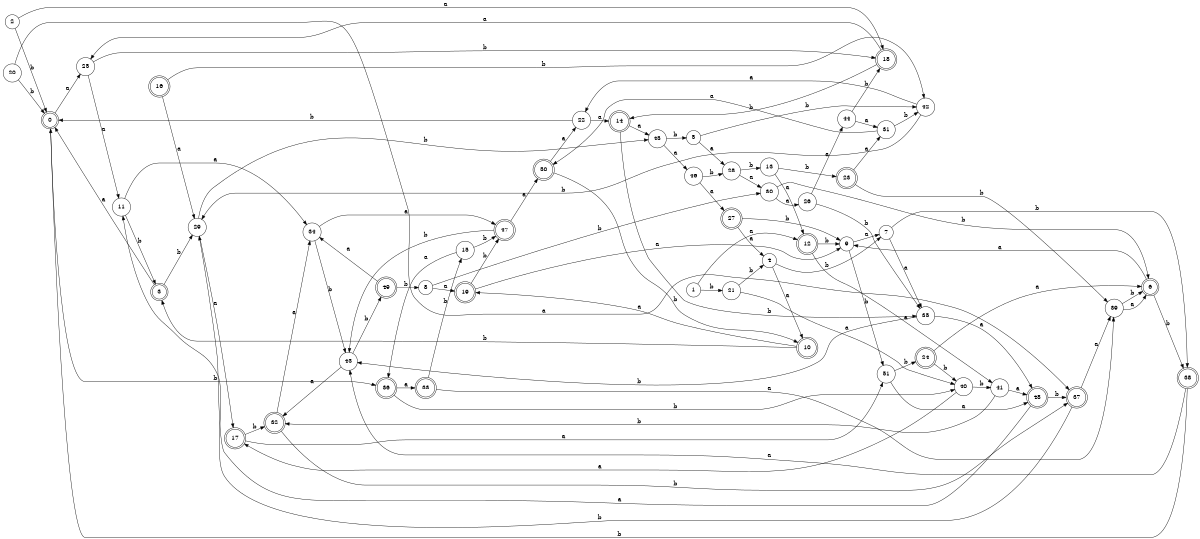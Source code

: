 digraph n42_1 {
__start0 [label="" shape="none"];

rankdir=LR;
size="8,5";

s0 [style="rounded,filled", color="black", fillcolor="white" shape="doublecircle", label="0"];
s1 [style="filled", color="black", fillcolor="white" shape="circle", label="1"];
s2 [style="filled", color="black", fillcolor="white" shape="circle", label="2"];
s3 [style="rounded,filled", color="black", fillcolor="white" shape="doublecircle", label="3"];
s4 [style="filled", color="black", fillcolor="white" shape="circle", label="4"];
s5 [style="filled", color="black", fillcolor="white" shape="circle", label="5"];
s6 [style="rounded,filled", color="black", fillcolor="white" shape="doublecircle", label="6"];
s7 [style="filled", color="black", fillcolor="white" shape="circle", label="7"];
s8 [style="filled", color="black", fillcolor="white" shape="circle", label="8"];
s9 [style="filled", color="black", fillcolor="white" shape="circle", label="9"];
s10 [style="rounded,filled", color="black", fillcolor="white" shape="doublecircle", label="10"];
s11 [style="filled", color="black", fillcolor="white" shape="circle", label="11"];
s12 [style="rounded,filled", color="black", fillcolor="white" shape="doublecircle", label="12"];
s13 [style="filled", color="black", fillcolor="white" shape="circle", label="13"];
s14 [style="rounded,filled", color="black", fillcolor="white" shape="doublecircle", label="14"];
s15 [style="filled", color="black", fillcolor="white" shape="circle", label="15"];
s16 [style="rounded,filled", color="black", fillcolor="white" shape="doublecircle", label="16"];
s17 [style="rounded,filled", color="black", fillcolor="white" shape="doublecircle", label="17"];
s18 [style="rounded,filled", color="black", fillcolor="white" shape="doublecircle", label="18"];
s19 [style="rounded,filled", color="black", fillcolor="white" shape="doublecircle", label="19"];
s20 [style="filled", color="black", fillcolor="white" shape="circle", label="20"];
s21 [style="filled", color="black", fillcolor="white" shape="circle", label="21"];
s22 [style="filled", color="black", fillcolor="white" shape="circle", label="22"];
s23 [style="rounded,filled", color="black", fillcolor="white" shape="doublecircle", label="23"];
s24 [style="rounded,filled", color="black", fillcolor="white" shape="doublecircle", label="24"];
s25 [style="filled", color="black", fillcolor="white" shape="circle", label="25"];
s26 [style="filled", color="black", fillcolor="white" shape="circle", label="26"];
s27 [style="rounded,filled", color="black", fillcolor="white" shape="doublecircle", label="27"];
s28 [style="filled", color="black", fillcolor="white" shape="circle", label="28"];
s29 [style="filled", color="black", fillcolor="white" shape="circle", label="29"];
s30 [style="filled", color="black", fillcolor="white" shape="circle", label="30"];
s31 [style="filled", color="black", fillcolor="white" shape="circle", label="31"];
s32 [style="rounded,filled", color="black", fillcolor="white" shape="doublecircle", label="32"];
s33 [style="rounded,filled", color="black", fillcolor="white" shape="doublecircle", label="33"];
s34 [style="filled", color="black", fillcolor="white" shape="circle", label="34"];
s35 [style="filled", color="black", fillcolor="white" shape="circle", label="35"];
s36 [style="rounded,filled", color="black", fillcolor="white" shape="doublecircle", label="36"];
s37 [style="rounded,filled", color="black", fillcolor="white" shape="doublecircle", label="37"];
s38 [style="rounded,filled", color="black", fillcolor="white" shape="doublecircle", label="38"];
s39 [style="filled", color="black", fillcolor="white" shape="circle", label="39"];
s40 [style="filled", color="black", fillcolor="white" shape="circle", label="40"];
s41 [style="filled", color="black", fillcolor="white" shape="circle", label="41"];
s42 [style="filled", color="black", fillcolor="white" shape="circle", label="42"];
s43 [style="filled", color="black", fillcolor="white" shape="circle", label="43"];
s44 [style="filled", color="black", fillcolor="white" shape="circle", label="44"];
s45 [style="filled", color="black", fillcolor="white" shape="circle", label="45"];
s46 [style="filled", color="black", fillcolor="white" shape="circle", label="46"];
s47 [style="rounded,filled", color="black", fillcolor="white" shape="doublecircle", label="47"];
s48 [style="rounded,filled", color="black", fillcolor="white" shape="doublecircle", label="48"];
s49 [style="rounded,filled", color="black", fillcolor="white" shape="doublecircle", label="49"];
s50 [style="rounded,filled", color="black", fillcolor="white" shape="doublecircle", label="50"];
s51 [style="filled", color="black", fillcolor="white" shape="circle", label="51"];
s0 -> s25 [label="a"];
s0 -> s36 [label="b"];
s1 -> s12 [label="a"];
s1 -> s21 [label="b"];
s2 -> s18 [label="a"];
s2 -> s0 [label="b"];
s3 -> s0 [label="a"];
s3 -> s29 [label="b"];
s4 -> s10 [label="a"];
s4 -> s7 [label="b"];
s5 -> s28 [label="a"];
s5 -> s42 [label="b"];
s6 -> s9 [label="a"];
s6 -> s38 [label="b"];
s7 -> s35 [label="a"];
s7 -> s38 [label="b"];
s8 -> s19 [label="a"];
s8 -> s30 [label="b"];
s9 -> s7 [label="a"];
s9 -> s51 [label="b"];
s10 -> s19 [label="a"];
s10 -> s3 [label="b"];
s11 -> s34 [label="a"];
s11 -> s3 [label="b"];
s12 -> s41 [label="a"];
s12 -> s9 [label="b"];
s13 -> s12 [label="a"];
s13 -> s23 [label="b"];
s14 -> s45 [label="a"];
s14 -> s35 [label="b"];
s15 -> s36 [label="a"];
s15 -> s47 [label="b"];
s16 -> s29 [label="a"];
s16 -> s42 [label="b"];
s17 -> s51 [label="a"];
s17 -> s32 [label="b"];
s18 -> s25 [label="a"];
s18 -> s14 [label="b"];
s19 -> s9 [label="a"];
s19 -> s47 [label="b"];
s20 -> s37 [label="a"];
s20 -> s0 [label="b"];
s21 -> s40 [label="a"];
s21 -> s4 [label="b"];
s22 -> s14 [label="a"];
s22 -> s0 [label="b"];
s23 -> s31 [label="a"];
s23 -> s39 [label="b"];
s24 -> s6 [label="a"];
s24 -> s40 [label="b"];
s25 -> s11 [label="a"];
s25 -> s18 [label="b"];
s26 -> s44 [label="a"];
s26 -> s35 [label="b"];
s27 -> s4 [label="a"];
s27 -> s9 [label="b"];
s28 -> s30 [label="a"];
s28 -> s13 [label="b"];
s29 -> s17 [label="a"];
s29 -> s45 [label="b"];
s30 -> s26 [label="a"];
s30 -> s6 [label="b"];
s31 -> s50 [label="a"];
s31 -> s42 [label="b"];
s32 -> s34 [label="a"];
s32 -> s37 [label="b"];
s33 -> s39 [label="a"];
s33 -> s15 [label="b"];
s34 -> s47 [label="a"];
s34 -> s43 [label="b"];
s35 -> s48 [label="a"];
s35 -> s43 [label="b"];
s36 -> s33 [label="a"];
s36 -> s40 [label="b"];
s37 -> s39 [label="a"];
s37 -> s11 [label="b"];
s38 -> s43 [label="a"];
s38 -> s0 [label="b"];
s39 -> s6 [label="a"];
s39 -> s6 [label="b"];
s40 -> s17 [label="a"];
s40 -> s41 [label="b"];
s41 -> s48 [label="a"];
s41 -> s32 [label="b"];
s42 -> s22 [label="a"];
s42 -> s29 [label="b"];
s43 -> s32 [label="a"];
s43 -> s49 [label="b"];
s44 -> s31 [label="a"];
s44 -> s18 [label="b"];
s45 -> s46 [label="a"];
s45 -> s5 [label="b"];
s46 -> s27 [label="a"];
s46 -> s28 [label="b"];
s47 -> s50 [label="a"];
s47 -> s43 [label="b"];
s48 -> s29 [label="a"];
s48 -> s37 [label="b"];
s49 -> s34 [label="a"];
s49 -> s8 [label="b"];
s50 -> s22 [label="a"];
s50 -> s10 [label="b"];
s51 -> s48 [label="a"];
s51 -> s24 [label="b"];

}